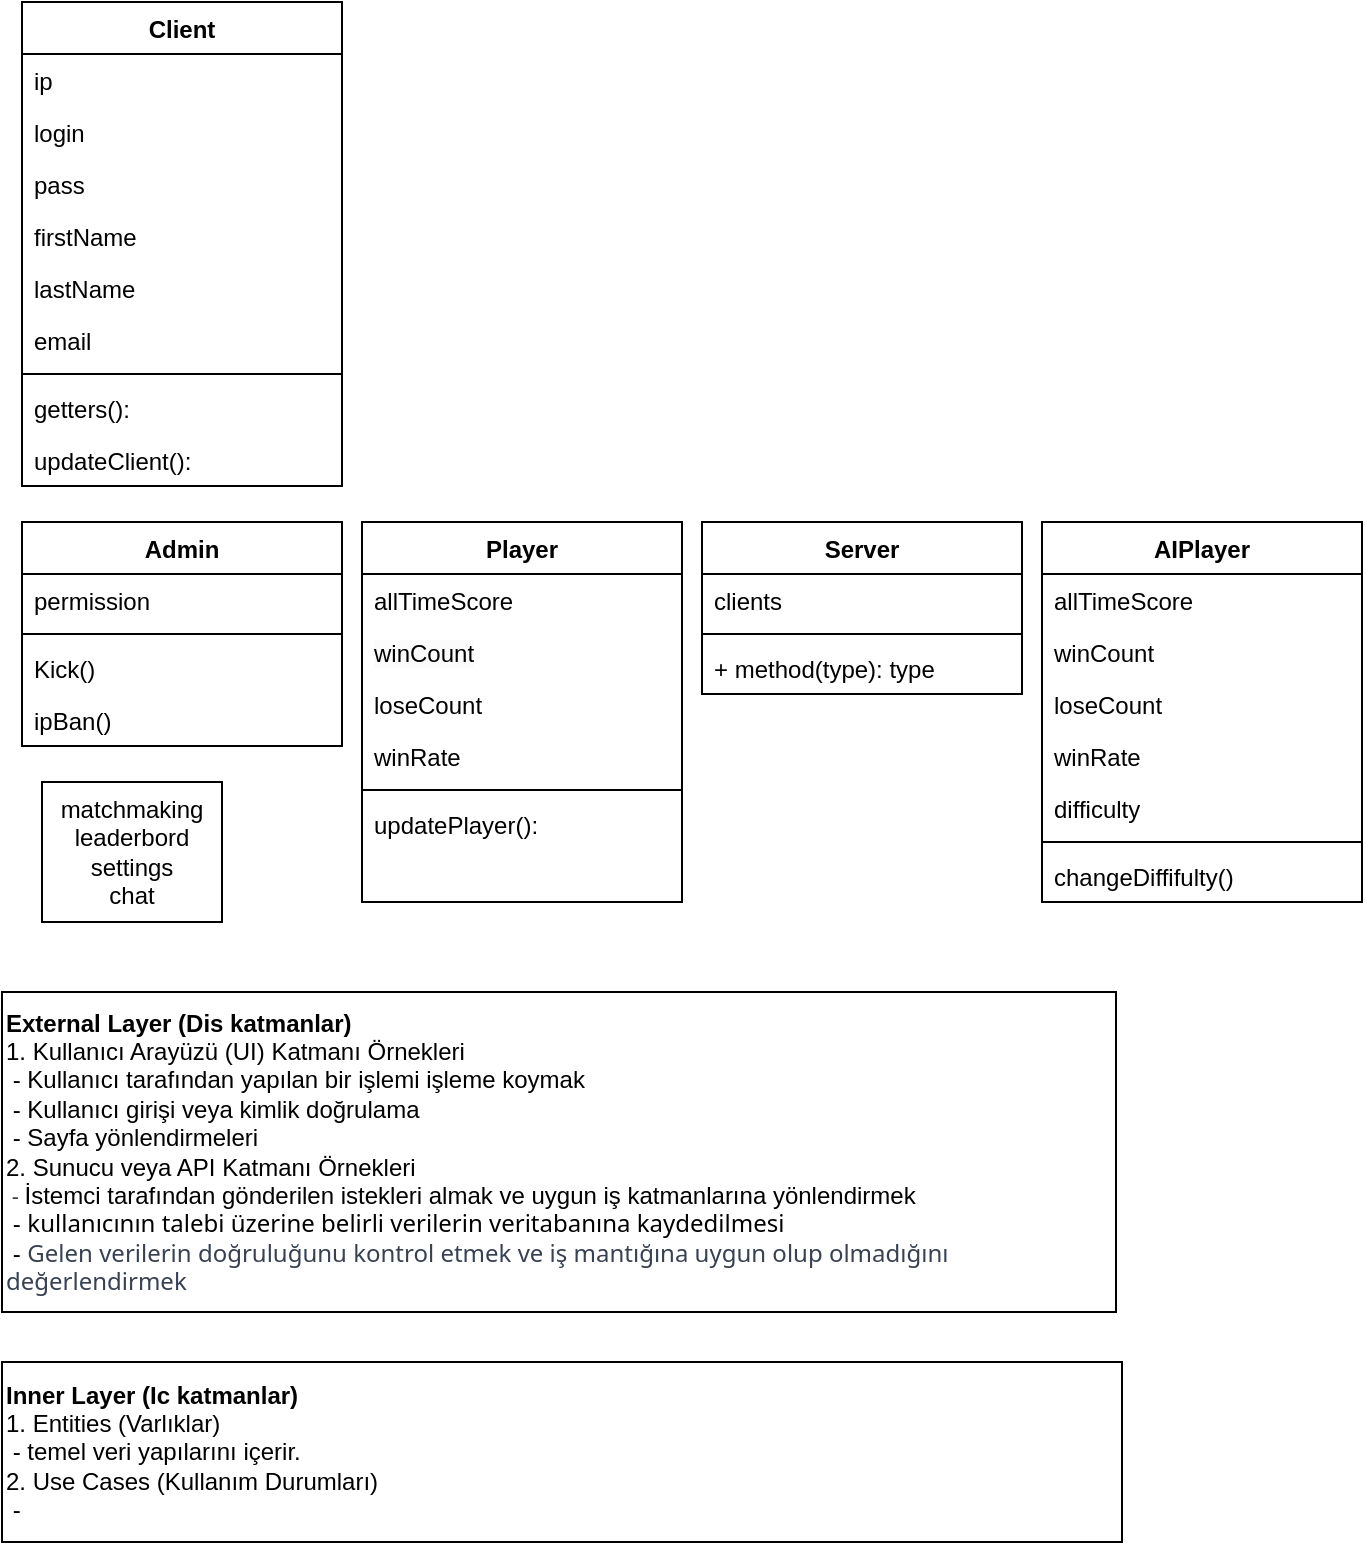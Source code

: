 <mxfile version="22.1.9" type="device">
  <diagram id="C5RBs43oDa-KdzZeNtuy" name="Page-1">
    <mxGraphModel dx="1011" dy="1440" grid="1" gridSize="10" guides="1" tooltips="1" connect="1" arrows="1" fold="1" page="1" pageScale="1" pageWidth="827" pageHeight="1169" math="0" shadow="0">
      <root>
        <mxCell id="WIyWlLk6GJQsqaUBKTNV-0" />
        <mxCell id="WIyWlLk6GJQsqaUBKTNV-1" parent="WIyWlLk6GJQsqaUBKTNV-0" />
        <mxCell id="Tnd6bXFsJKNP3Rv7o44K-65" value="Client" style="swimlane;fontStyle=1;align=center;verticalAlign=top;childLayout=stackLayout;horizontal=1;startSize=26;horizontalStack=0;resizeParent=1;resizeParentMax=0;resizeLast=0;collapsible=1;marginBottom=0;whiteSpace=wrap;html=1;" parent="WIyWlLk6GJQsqaUBKTNV-1" vertex="1">
          <mxGeometry x="10" y="10" width="160" height="242" as="geometry" />
        </mxCell>
        <mxCell id="Tnd6bXFsJKNP3Rv7o44K-66" value="ip" style="text;strokeColor=none;fillColor=none;align=left;verticalAlign=top;spacingLeft=4;spacingRight=4;overflow=hidden;rotatable=0;points=[[0,0.5],[1,0.5]];portConstraint=eastwest;whiteSpace=wrap;html=1;" parent="Tnd6bXFsJKNP3Rv7o44K-65" vertex="1">
          <mxGeometry y="26" width="160" height="26" as="geometry" />
        </mxCell>
        <mxCell id="Tnd6bXFsJKNP3Rv7o44K-69" value="login" style="text;strokeColor=none;fillColor=none;align=left;verticalAlign=top;spacingLeft=4;spacingRight=4;overflow=hidden;rotatable=0;points=[[0,0.5],[1,0.5]];portConstraint=eastwest;whiteSpace=wrap;html=1;" parent="Tnd6bXFsJKNP3Rv7o44K-65" vertex="1">
          <mxGeometry y="52" width="160" height="26" as="geometry" />
        </mxCell>
        <mxCell id="Tnd6bXFsJKNP3Rv7o44K-70" value="pass" style="text;strokeColor=none;fillColor=none;align=left;verticalAlign=top;spacingLeft=4;spacingRight=4;overflow=hidden;rotatable=0;points=[[0,0.5],[1,0.5]];portConstraint=eastwest;whiteSpace=wrap;html=1;" parent="Tnd6bXFsJKNP3Rv7o44K-65" vertex="1">
          <mxGeometry y="78" width="160" height="26" as="geometry" />
        </mxCell>
        <mxCell id="Tnd6bXFsJKNP3Rv7o44K-71" value="firstName" style="text;strokeColor=none;fillColor=none;align=left;verticalAlign=top;spacingLeft=4;spacingRight=4;overflow=hidden;rotatable=0;points=[[0,0.5],[1,0.5]];portConstraint=eastwest;whiteSpace=wrap;html=1;" parent="Tnd6bXFsJKNP3Rv7o44K-65" vertex="1">
          <mxGeometry y="104" width="160" height="26" as="geometry" />
        </mxCell>
        <mxCell id="Tnd6bXFsJKNP3Rv7o44K-75" value="lastName" style="text;strokeColor=none;fillColor=none;align=left;verticalAlign=top;spacingLeft=4;spacingRight=4;overflow=hidden;rotatable=0;points=[[0,0.5],[1,0.5]];portConstraint=eastwest;whiteSpace=wrap;html=1;" parent="Tnd6bXFsJKNP3Rv7o44K-65" vertex="1">
          <mxGeometry y="130" width="160" height="26" as="geometry" />
        </mxCell>
        <mxCell id="Tnd6bXFsJKNP3Rv7o44K-72" value="email" style="text;strokeColor=none;fillColor=none;align=left;verticalAlign=top;spacingLeft=4;spacingRight=4;overflow=hidden;rotatable=0;points=[[0,0.5],[1,0.5]];portConstraint=eastwest;whiteSpace=wrap;html=1;" parent="Tnd6bXFsJKNP3Rv7o44K-65" vertex="1">
          <mxGeometry y="156" width="160" height="26" as="geometry" />
        </mxCell>
        <mxCell id="Tnd6bXFsJKNP3Rv7o44K-67" value="" style="line;strokeWidth=1;fillColor=none;align=left;verticalAlign=middle;spacingTop=-1;spacingLeft=3;spacingRight=3;rotatable=0;labelPosition=right;points=[];portConstraint=eastwest;strokeColor=inherit;" parent="Tnd6bXFsJKNP3Rv7o44K-65" vertex="1">
          <mxGeometry y="182" width="160" height="8" as="geometry" />
        </mxCell>
        <mxCell id="Tnd6bXFsJKNP3Rv7o44K-68" value="getters():&lt;br&gt;" style="text;strokeColor=none;fillColor=none;align=left;verticalAlign=top;spacingLeft=4;spacingRight=4;overflow=hidden;rotatable=0;points=[[0,0.5],[1,0.5]];portConstraint=eastwest;whiteSpace=wrap;html=1;" parent="Tnd6bXFsJKNP3Rv7o44K-65" vertex="1">
          <mxGeometry y="190" width="160" height="26" as="geometry" />
        </mxCell>
        <mxCell id="Tnd6bXFsJKNP3Rv7o44K-73" value="updateClient():" style="text;strokeColor=none;fillColor=none;align=left;verticalAlign=top;spacingLeft=4;spacingRight=4;overflow=hidden;rotatable=0;points=[[0,0.5],[1,0.5]];portConstraint=eastwest;whiteSpace=wrap;html=1;" parent="Tnd6bXFsJKNP3Rv7o44K-65" vertex="1">
          <mxGeometry y="216" width="160" height="26" as="geometry" />
        </mxCell>
        <mxCell id="Tnd6bXFsJKNP3Rv7o44K-76" value="Player" style="swimlane;fontStyle=1;align=center;verticalAlign=top;childLayout=stackLayout;horizontal=1;startSize=26;horizontalStack=0;resizeParent=1;resizeParentMax=0;resizeLast=0;collapsible=1;marginBottom=0;whiteSpace=wrap;html=1;" parent="WIyWlLk6GJQsqaUBKTNV-1" vertex="1">
          <mxGeometry x="180" y="270" width="160" height="190" as="geometry">
            <mxRectangle x="180" y="270" width="80" height="30" as="alternateBounds" />
          </mxGeometry>
        </mxCell>
        <mxCell id="Tnd6bXFsJKNP3Rv7o44K-77" value="allTimeScore" style="text;strokeColor=none;fillColor=none;align=left;verticalAlign=top;spacingLeft=4;spacingRight=4;overflow=hidden;rotatable=0;points=[[0,0.5],[1,0.5]];portConstraint=eastwest;whiteSpace=wrap;html=1;" parent="Tnd6bXFsJKNP3Rv7o44K-76" vertex="1">
          <mxGeometry y="26" width="160" height="26" as="geometry" />
        </mxCell>
        <mxCell id="Tnd6bXFsJKNP3Rv7o44K-80" value="&lt;meta charset=&quot;utf-8&quot;&gt;&lt;span style=&quot;color: rgb(0, 0, 0); font-family: Helvetica; font-size: 12px; font-style: normal; font-variant-ligatures: normal; font-variant-caps: normal; font-weight: 400; letter-spacing: normal; orphans: 2; text-align: center; text-indent: 0px; text-transform: none; widows: 2; word-spacing: 0px; -webkit-text-stroke-width: 0px; background-color: rgb(251, 251, 251); text-decoration-thickness: initial; text-decoration-style: initial; text-decoration-color: initial; float: none; display: inline !important;&quot;&gt;winCount&lt;/span&gt;" style="text;strokeColor=none;fillColor=none;align=left;verticalAlign=top;spacingLeft=4;spacingRight=4;overflow=hidden;rotatable=0;points=[[0,0.5],[1,0.5]];portConstraint=eastwest;whiteSpace=wrap;html=1;" parent="Tnd6bXFsJKNP3Rv7o44K-76" vertex="1">
          <mxGeometry y="52" width="160" height="26" as="geometry" />
        </mxCell>
        <mxCell id="Tnd6bXFsJKNP3Rv7o44K-81" value="loseCount" style="text;strokeColor=none;fillColor=none;align=left;verticalAlign=top;spacingLeft=4;spacingRight=4;overflow=hidden;rotatable=0;points=[[0,0.5],[1,0.5]];portConstraint=eastwest;whiteSpace=wrap;html=1;" parent="Tnd6bXFsJKNP3Rv7o44K-76" vertex="1">
          <mxGeometry y="78" width="160" height="26" as="geometry" />
        </mxCell>
        <mxCell id="Tnd6bXFsJKNP3Rv7o44K-82" value="winRate" style="text;strokeColor=none;fillColor=none;align=left;verticalAlign=top;spacingLeft=4;spacingRight=4;overflow=hidden;rotatable=0;points=[[0,0.5],[1,0.5]];portConstraint=eastwest;whiteSpace=wrap;html=1;" parent="Tnd6bXFsJKNP3Rv7o44K-76" vertex="1">
          <mxGeometry y="104" width="160" height="26" as="geometry" />
        </mxCell>
        <mxCell id="Tnd6bXFsJKNP3Rv7o44K-78" value="" style="line;strokeWidth=1;fillColor=none;align=left;verticalAlign=middle;spacingTop=-1;spacingLeft=3;spacingRight=3;rotatable=0;labelPosition=right;points=[];portConstraint=eastwest;strokeColor=inherit;" parent="Tnd6bXFsJKNP3Rv7o44K-76" vertex="1">
          <mxGeometry y="130" width="160" height="8" as="geometry" />
        </mxCell>
        <mxCell id="Tnd6bXFsJKNP3Rv7o44K-79" value="updatePlayer():" style="text;strokeColor=none;fillColor=none;align=left;verticalAlign=top;spacingLeft=4;spacingRight=4;overflow=hidden;rotatable=0;points=[[0,0.5],[1,0.5]];portConstraint=eastwest;whiteSpace=wrap;html=1;" parent="Tnd6bXFsJKNP3Rv7o44K-76" vertex="1">
          <mxGeometry y="138" width="160" height="26" as="geometry" />
        </mxCell>
        <mxCell id="Tnd6bXFsJKNP3Rv7o44K-85" style="text;strokeColor=none;fillColor=none;align=left;verticalAlign=top;spacingLeft=4;spacingRight=4;overflow=hidden;rotatable=0;points=[[0,0.5],[1,0.5]];portConstraint=eastwest;whiteSpace=wrap;html=1;" parent="Tnd6bXFsJKNP3Rv7o44K-76" vertex="1">
          <mxGeometry y="164" width="160" height="26" as="geometry" />
        </mxCell>
        <mxCell id="ODeeSGYWEa7ljRYZ6q4C-0" value="Admin" style="swimlane;fontStyle=1;align=center;verticalAlign=top;childLayout=stackLayout;horizontal=1;startSize=26;horizontalStack=0;resizeParent=1;resizeParentMax=0;resizeLast=0;collapsible=1;marginBottom=0;whiteSpace=wrap;html=1;" parent="WIyWlLk6GJQsqaUBKTNV-1" vertex="1">
          <mxGeometry x="10" y="270" width="160" height="112" as="geometry">
            <mxRectangle x="10" y="270" width="80" height="30" as="alternateBounds" />
          </mxGeometry>
        </mxCell>
        <mxCell id="ODeeSGYWEa7ljRYZ6q4C-1" value="permission" style="text;strokeColor=none;fillColor=none;align=left;verticalAlign=top;spacingLeft=4;spacingRight=4;overflow=hidden;rotatable=0;points=[[0,0.5],[1,0.5]];portConstraint=eastwest;whiteSpace=wrap;html=1;" parent="ODeeSGYWEa7ljRYZ6q4C-0" vertex="1">
          <mxGeometry y="26" width="160" height="26" as="geometry" />
        </mxCell>
        <mxCell id="ODeeSGYWEa7ljRYZ6q4C-2" value="" style="line;strokeWidth=1;fillColor=none;align=left;verticalAlign=middle;spacingTop=-1;spacingLeft=3;spacingRight=3;rotatable=0;labelPosition=right;points=[];portConstraint=eastwest;strokeColor=inherit;" parent="ODeeSGYWEa7ljRYZ6q4C-0" vertex="1">
          <mxGeometry y="52" width="160" height="8" as="geometry" />
        </mxCell>
        <mxCell id="ODeeSGYWEa7ljRYZ6q4C-3" value="Kick()" style="text;strokeColor=none;fillColor=none;align=left;verticalAlign=top;spacingLeft=4;spacingRight=4;overflow=hidden;rotatable=0;points=[[0,0.5],[1,0.5]];portConstraint=eastwest;whiteSpace=wrap;html=1;" parent="ODeeSGYWEa7ljRYZ6q4C-0" vertex="1">
          <mxGeometry y="60" width="160" height="26" as="geometry" />
        </mxCell>
        <mxCell id="ODeeSGYWEa7ljRYZ6q4C-4" value="ipBan()" style="text;strokeColor=none;fillColor=none;align=left;verticalAlign=top;spacingLeft=4;spacingRight=4;overflow=hidden;rotatable=0;points=[[0,0.5],[1,0.5]];portConstraint=eastwest;whiteSpace=wrap;html=1;" parent="ODeeSGYWEa7ljRYZ6q4C-0" vertex="1">
          <mxGeometry y="86" width="160" height="26" as="geometry" />
        </mxCell>
        <mxCell id="ODeeSGYWEa7ljRYZ6q4C-5" value="AIPlayer" style="swimlane;fontStyle=1;align=center;verticalAlign=top;childLayout=stackLayout;horizontal=1;startSize=26;horizontalStack=0;resizeParent=1;resizeParentMax=0;resizeLast=0;collapsible=1;marginBottom=0;whiteSpace=wrap;html=1;" parent="WIyWlLk6GJQsqaUBKTNV-1" vertex="1">
          <mxGeometry x="520" y="270" width="160" height="190" as="geometry">
            <mxRectangle x="520" y="270" width="90" height="30" as="alternateBounds" />
          </mxGeometry>
        </mxCell>
        <mxCell id="ODeeSGYWEa7ljRYZ6q4C-6" value="allTimeScore" style="text;strokeColor=none;fillColor=none;align=left;verticalAlign=top;spacingLeft=4;spacingRight=4;overflow=hidden;rotatable=0;points=[[0,0.5],[1,0.5]];portConstraint=eastwest;whiteSpace=wrap;html=1;" parent="ODeeSGYWEa7ljRYZ6q4C-5" vertex="1">
          <mxGeometry y="26" width="160" height="26" as="geometry" />
        </mxCell>
        <mxCell id="ODeeSGYWEa7ljRYZ6q4C-9" value="winCount" style="text;strokeColor=none;fillColor=none;align=left;verticalAlign=top;spacingLeft=4;spacingRight=4;overflow=hidden;rotatable=0;points=[[0,0.5],[1,0.5]];portConstraint=eastwest;whiteSpace=wrap;html=1;" parent="ODeeSGYWEa7ljRYZ6q4C-5" vertex="1">
          <mxGeometry y="52" width="160" height="26" as="geometry" />
        </mxCell>
        <mxCell id="ODeeSGYWEa7ljRYZ6q4C-10" value="loseCount" style="text;strokeColor=none;fillColor=none;align=left;verticalAlign=top;spacingLeft=4;spacingRight=4;overflow=hidden;rotatable=0;points=[[0,0.5],[1,0.5]];portConstraint=eastwest;whiteSpace=wrap;html=1;" parent="ODeeSGYWEa7ljRYZ6q4C-5" vertex="1">
          <mxGeometry y="78" width="160" height="26" as="geometry" />
        </mxCell>
        <mxCell id="ODeeSGYWEa7ljRYZ6q4C-11" value="winRate" style="text;strokeColor=none;fillColor=none;align=left;verticalAlign=top;spacingLeft=4;spacingRight=4;overflow=hidden;rotatable=0;points=[[0,0.5],[1,0.5]];portConstraint=eastwest;whiteSpace=wrap;html=1;" parent="ODeeSGYWEa7ljRYZ6q4C-5" vertex="1">
          <mxGeometry y="104" width="160" height="26" as="geometry" />
        </mxCell>
        <mxCell id="ODeeSGYWEa7ljRYZ6q4C-12" value="difficulty" style="text;strokeColor=none;fillColor=none;align=left;verticalAlign=top;spacingLeft=4;spacingRight=4;overflow=hidden;rotatable=0;points=[[0,0.5],[1,0.5]];portConstraint=eastwest;whiteSpace=wrap;html=1;" parent="ODeeSGYWEa7ljRYZ6q4C-5" vertex="1">
          <mxGeometry y="130" width="160" height="26" as="geometry" />
        </mxCell>
        <mxCell id="ODeeSGYWEa7ljRYZ6q4C-7" value="" style="line;strokeWidth=1;fillColor=none;align=left;verticalAlign=middle;spacingTop=-1;spacingLeft=3;spacingRight=3;rotatable=0;labelPosition=right;points=[];portConstraint=eastwest;strokeColor=inherit;" parent="ODeeSGYWEa7ljRYZ6q4C-5" vertex="1">
          <mxGeometry y="156" width="160" height="8" as="geometry" />
        </mxCell>
        <mxCell id="ODeeSGYWEa7ljRYZ6q4C-8" value="changeDiffifulty()" style="text;strokeColor=none;fillColor=none;align=left;verticalAlign=top;spacingLeft=4;spacingRight=4;overflow=hidden;rotatable=0;points=[[0,0.5],[1,0.5]];portConstraint=eastwest;whiteSpace=wrap;html=1;" parent="ODeeSGYWEa7ljRYZ6q4C-5" vertex="1">
          <mxGeometry y="164" width="160" height="26" as="geometry" />
        </mxCell>
        <mxCell id="ODeeSGYWEa7ljRYZ6q4C-13" value="Server" style="swimlane;fontStyle=1;align=center;verticalAlign=top;childLayout=stackLayout;horizontal=1;startSize=26;horizontalStack=0;resizeParent=1;resizeParentMax=0;resizeLast=0;collapsible=1;marginBottom=0;whiteSpace=wrap;html=1;" parent="WIyWlLk6GJQsqaUBKTNV-1" vertex="1">
          <mxGeometry x="350" y="270" width="160" height="86" as="geometry">
            <mxRectangle x="350" y="270" width="80" height="30" as="alternateBounds" />
          </mxGeometry>
        </mxCell>
        <mxCell id="ODeeSGYWEa7ljRYZ6q4C-14" value="clients" style="text;strokeColor=none;fillColor=none;align=left;verticalAlign=top;spacingLeft=4;spacingRight=4;overflow=hidden;rotatable=0;points=[[0,0.5],[1,0.5]];portConstraint=eastwest;whiteSpace=wrap;html=1;" parent="ODeeSGYWEa7ljRYZ6q4C-13" vertex="1">
          <mxGeometry y="26" width="160" height="26" as="geometry" />
        </mxCell>
        <mxCell id="ODeeSGYWEa7ljRYZ6q4C-15" value="" style="line;strokeWidth=1;fillColor=none;align=left;verticalAlign=middle;spacingTop=-1;spacingLeft=3;spacingRight=3;rotatable=0;labelPosition=right;points=[];portConstraint=eastwest;strokeColor=inherit;" parent="ODeeSGYWEa7ljRYZ6q4C-13" vertex="1">
          <mxGeometry y="52" width="160" height="8" as="geometry" />
        </mxCell>
        <mxCell id="ODeeSGYWEa7ljRYZ6q4C-16" value="+ method(type): type" style="text;strokeColor=none;fillColor=none;align=left;verticalAlign=top;spacingLeft=4;spacingRight=4;overflow=hidden;rotatable=0;points=[[0,0.5],[1,0.5]];portConstraint=eastwest;whiteSpace=wrap;html=1;" parent="ODeeSGYWEa7ljRYZ6q4C-13" vertex="1">
          <mxGeometry y="60" width="160" height="26" as="geometry" />
        </mxCell>
        <mxCell id="6TzaP06ea_roBDEHTphk-1" value="matchmaking&lt;br&gt;leaderbord&lt;br&gt;settings&lt;br&gt;chat&lt;br&gt;" style="rounded=0;whiteSpace=wrap;html=1;" parent="WIyWlLk6GJQsqaUBKTNV-1" vertex="1">
          <mxGeometry x="20" y="400" width="90" height="70" as="geometry" />
        </mxCell>
        <mxCell id="v59ABq1ouNa13KRmgLXQ-0" value="&lt;b&gt;External Layer (Dis katmanlar)&lt;/b&gt;&lt;br&gt;1. Kullanıcı Arayüzü (UI) Katmanı Örnekleri&lt;br&gt;&amp;nbsp;-&amp;nbsp;Kullanıcı tarafından yapılan bir işlemi işleme koymak&lt;br&gt;&amp;nbsp;-&amp;nbsp;Kullanıcı girişi veya kimlik doğrulama&lt;br&gt;&amp;nbsp;- Sayfa yönlendirmeleri&lt;br&gt;2.&amp;nbsp;Sunucu veya API Katmanı Örnekleri&lt;br&gt;&lt;font style=&quot;font-size: 12px;&quot;&gt;&lt;font style=&quot;background-color: initial; font-size: 11px;&quot; face=&quot;Söhne, ui-sans-serif, system-ui, -apple-system, Segoe UI, Roboto, Ubuntu, Cantarell, Noto Sans, sans-serif, Helvetica Neue, Arial, Apple Color Emoji, Segoe UI Emoji, Segoe UI Symbol, Noto Color Emoji&quot; color=&quot;#374151&quot;&gt;&amp;nbsp;-&amp;nbsp;&lt;/font&gt;İstemci tarafından gönderilen istekleri almak ve uygun iş katmanlarına yönlendirmek&lt;br&gt;&amp;nbsp;-&amp;nbsp;&lt;span style=&quot;font-family: Söhne, ui-sans-serif, system-ui, -apple-system, &amp;quot;Segoe UI&amp;quot;, Roboto, Ubuntu, Cantarell, &amp;quot;Noto Sans&amp;quot;, sans-serif, &amp;quot;Helvetica Neue&amp;quot;, Arial, &amp;quot;Apple Color Emoji&amp;quot;, &amp;quot;Segoe UI Emoji&amp;quot;, &amp;quot;Segoe UI Symbol&amp;quot;, &amp;quot;Noto Color Emoji&amp;quot;;&quot;&gt;kullanıcının talebi üzerine belirli verilerin veritabanına kaydedilmesi&lt;br&gt;&lt;/span&gt;&amp;nbsp;-&amp;nbsp;&lt;span style=&quot;color: rgb(55, 65, 81); font-family: Söhne, ui-sans-serif, system-ui, -apple-system, &amp;quot;Segoe UI&amp;quot;, Roboto, Ubuntu, Cantarell, &amp;quot;Noto Sans&amp;quot;, sans-serif, &amp;quot;Helvetica Neue&amp;quot;, Arial, &amp;quot;Apple Color Emoji&amp;quot;, &amp;quot;Segoe UI Emoji&amp;quot;, &amp;quot;Segoe UI Symbol&amp;quot;, &amp;quot;Noto Color Emoji&amp;quot;;&quot;&gt;Gelen verilerin doğruluğunu kontrol etmek ve iş mantığına uygun olup olmadığını değerlendirmek&lt;/span&gt;&lt;span style=&quot;background-color: initial;&quot;&gt;&lt;br&gt;&lt;/span&gt;&lt;/font&gt;" style="rounded=0;whiteSpace=wrap;html=1;align=left;" vertex="1" parent="WIyWlLk6GJQsqaUBKTNV-1">
          <mxGeometry y="505" width="557" height="160" as="geometry" />
        </mxCell>
        <mxCell id="v59ABq1ouNa13KRmgLXQ-1" value="&lt;b&gt;Inner Layer (Ic katmanlar)&lt;/b&gt;&lt;br&gt;1.&amp;nbsp;Entities (Varlıklar)&lt;br&gt;&amp;nbsp;-&amp;nbsp;temel veri yapılarını içerir.&lt;br&gt;2. Use Cases (Kullanım Durumları)&lt;br&gt;&amp;nbsp;-&amp;nbsp;" style="whiteSpace=wrap;html=1;align=left;" vertex="1" parent="WIyWlLk6GJQsqaUBKTNV-1">
          <mxGeometry y="690" width="560" height="90" as="geometry" />
        </mxCell>
      </root>
    </mxGraphModel>
  </diagram>
</mxfile>
